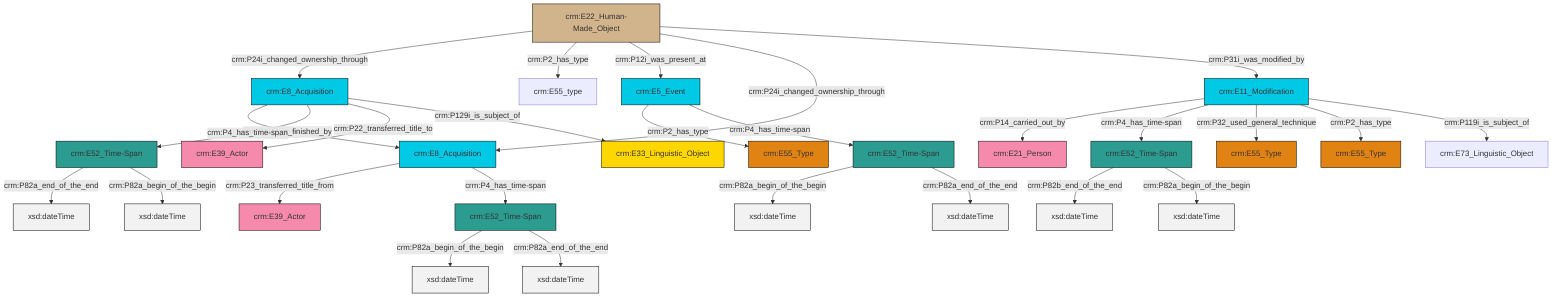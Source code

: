 graph TD
classDef Literal fill:#f2f2f2,stroke:#000000;
classDef CRM_Entity fill:#FFFFFF,stroke:#000000;
classDef Temporal_Entity fill:#00C9E6, stroke:#000000;
classDef Type fill:#E18312, stroke:#000000;
classDef Time-Span fill:#2C9C91, stroke:#000000;
classDef Appellation fill:#FFEB7F, stroke:#000000;
classDef Place fill:#008836, stroke:#000000;
classDef Persistent_Item fill:#B266B2, stroke:#000000;
classDef Conceptual_Object fill:#FFD700, stroke:#000000;
classDef Physical_Thing fill:#D2B48C, stroke:#000000;
classDef Actor fill:#f58aad, stroke:#000000;
classDef PC_Classes fill:#4ce600, stroke:#000000;
classDef Multi fill:#cccccc,stroke:#000000;

4["crm:E11_Modification"]:::Temporal_Entity -->|crm:P14_carried_out_by| 5["crm:E21_Person"]:::Actor
4["crm:E11_Modification"]:::Temporal_Entity -->|crm:P4_has_time-span| 6["crm:E52_Time-Span"]:::Time-Span
6["crm:E52_Time-Span"]:::Time-Span -->|crm:P82b_end_of_the_end| 10[xsd:dateTime]:::Literal
4["crm:E11_Modification"]:::Temporal_Entity -->|crm:P32_used_general_technique| 11["crm:E55_Type"]:::Type
4["crm:E11_Modification"]:::Temporal_Entity -->|crm:P2_has_type| 12["crm:E55_Type"]:::Type
0["crm:E22_Human-Made_Object"]:::Physical_Thing -->|crm:P24i_changed_ownership_through| 13["crm:E8_Acquisition"]:::Temporal_Entity
14["crm:E5_Event"]:::Temporal_Entity -->|crm:P2_has_type| 15["crm:E55_Type"]:::Type
18["crm:E52_Time-Span"]:::Time-Span -->|crm:P82a_begin_of_the_begin| 19[xsd:dateTime]:::Literal
18["crm:E52_Time-Span"]:::Time-Span -->|crm:P82a_end_of_the_end| 20[xsd:dateTime]:::Literal
13["crm:E8_Acquisition"]:::Temporal_Entity -->|crm:P115i_is_finished_by| 8["crm:E8_Acquisition"]:::Temporal_Entity
6["crm:E52_Time-Span"]:::Time-Span -->|crm:P82a_begin_of_the_begin| 22[xsd:dateTime]:::Literal
2["crm:E52_Time-Span"]:::Time-Span -->|crm:P82a_end_of_the_end| 23[xsd:dateTime]:::Literal
26["crm:E52_Time-Span"]:::Time-Span -->|crm:P82a_begin_of_the_begin| 27[xsd:dateTime]:::Literal
13["crm:E8_Acquisition"]:::Temporal_Entity -->|crm:P4_has_time-span| 2["crm:E52_Time-Span"]:::Time-Span
0["crm:E22_Human-Made_Object"]:::Physical_Thing -->|crm:P2_has_type| 28["crm:E55_type"]:::Default
2["crm:E52_Time-Span"]:::Time-Span -->|crm:P82a_begin_of_the_begin| 33[xsd:dateTime]:::Literal
0["crm:E22_Human-Made_Object"]:::Physical_Thing -->|crm:P12i_was_present_at| 14["crm:E5_Event"]:::Temporal_Entity
0["crm:E22_Human-Made_Object"]:::Physical_Thing -->|crm:P24i_changed_ownership_through| 8["crm:E8_Acquisition"]:::Temporal_Entity
8["crm:E8_Acquisition"]:::Temporal_Entity -->|crm:P23_transferred_title_from| 31["crm:E39_Actor"]:::Actor
4["crm:E11_Modification"]:::Temporal_Entity -->|crm:P119i_is_subject_of| 16["crm:E73_Linguistic_Object"]:::Default
8["crm:E8_Acquisition"]:::Temporal_Entity -->|crm:P4_has_time-span| 18["crm:E52_Time-Span"]:::Time-Span
26["crm:E52_Time-Span"]:::Time-Span -->|crm:P82a_end_of_the_end| 36[xsd:dateTime]:::Literal
0["crm:E22_Human-Made_Object"]:::Physical_Thing -->|crm:P31i_was_modified_by| 4["crm:E11_Modification"]:::Temporal_Entity
13["crm:E8_Acquisition"]:::Temporal_Entity -->|crm:P22_transferred_title_to| 40["crm:E39_Actor"]:::Actor
13["crm:E8_Acquisition"]:::Temporal_Entity -->|crm:P129i_is_subject_of| 41["crm:E33_Linguistic_Object"]:::Conceptual_Object
14["crm:E5_Event"]:::Temporal_Entity -->|crm:P4_has_time-span| 26["crm:E52_Time-Span"]:::Time-Span